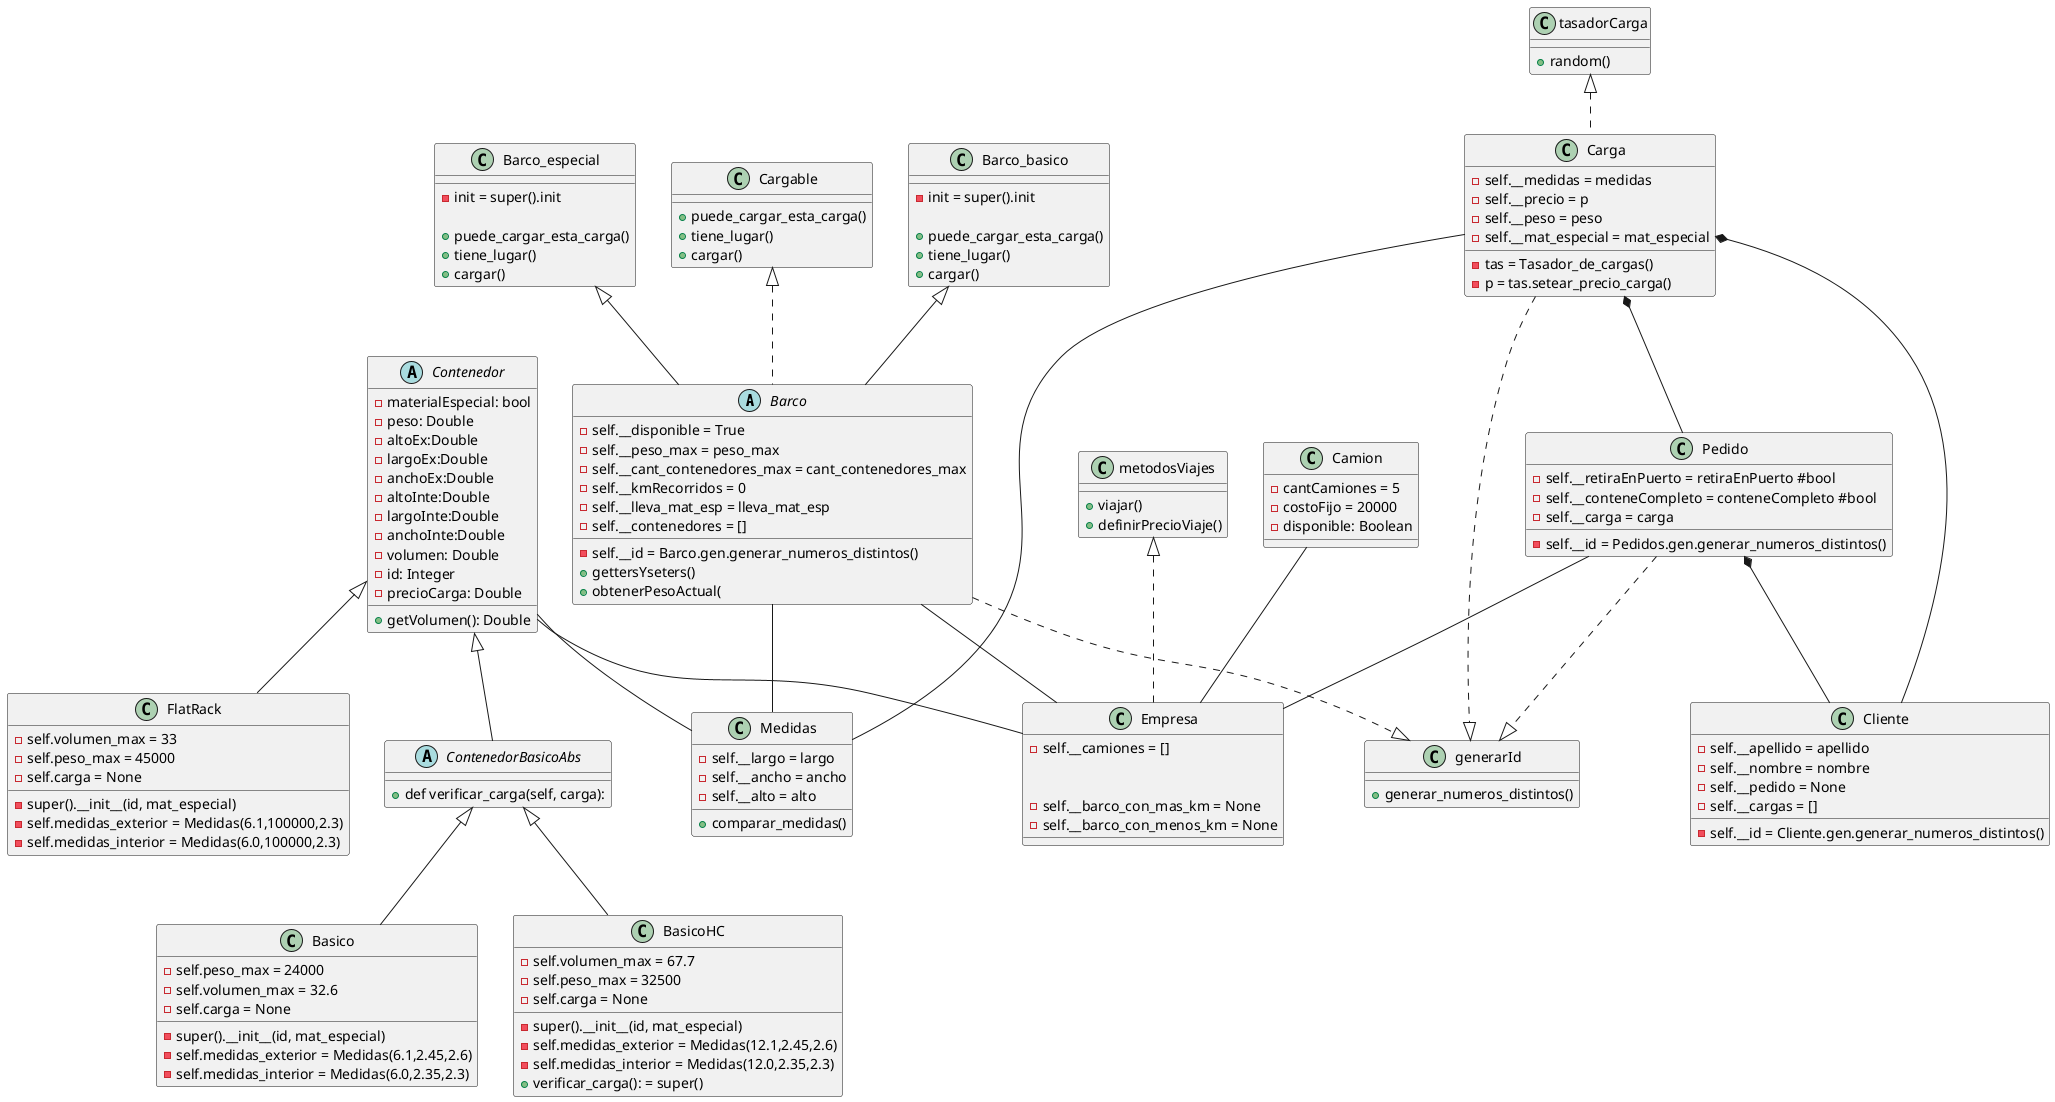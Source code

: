 @startuml

abstract class Barco{
    -self.__id = Barco.gen.generar_numeros_distintos()
    -self.__disponible = True
    -self.__peso_max = peso_max
    -self.__cant_contenedores_max = cant_contenedores_max
    -self.__kmRecorridos = 0
    -self.__lleva_mat_esp = lleva_mat_esp
    -self.__contenedores = []

    +gettersYseters()
    +obtenerPesoActual(
}

class Barco_basico{
    -init = super().init

    +puede_cargar_esta_carga()
    +tiene_lugar()
    +cargar()
}

class Barco_especial{
    -init = super().init

    +puede_cargar_esta_carga()
    +tiene_lugar()
    +cargar()
}
class Cargable{
    +puede_cargar_esta_carga()
    +tiene_lugar()
    +cargar()
}


abstract class Contenedor{
    -materialEspecial: bool
    -peso: Double
    -altoEx:Double
    -largoEx:Double
    -anchoEx:Double
    -altoInte:Double
    -largoInte:Double
    -anchoInte:Double
    -volumen: Double
    -id: Integer
    -precioCarga: Double


    +getVolumen(): Double
}

class FlatRack{
    -super().__init__(id, mat_especial)
    -self.medidas_exterior = Medidas(6.1,100000,2.3)
    -self.medidas_interior = Medidas(6.0,100000,2.3)
    -self.volumen_max = 33
    -self.peso_max = 45000
    -self.carga = None
}

abstract class ContenedorBasicoAbs{
    +def verificar_carga(self, carga):
}

class Basico{
    -super().__init__(id, mat_especial)
    -self.medidas_exterior = Medidas(6.1,2.45,2.6)
    -self.medidas_interior = Medidas(6.0,2.35,2.3)
    -self.peso_max = 24000
    -self.volumen_max = 32.6
    -self.carga = None
}

class BasicoHC{
    -super().__init__(id, mat_especial)
    -self.medidas_exterior = Medidas(12.1,2.45,2.6)
    -self.medidas_interior = Medidas(12.0,2.35,2.3)
    -self.volumen_max = 67.7
    -self.peso_max = 32500
    -self.carga = None

    +verificar_carga(): = super()
}








class Camion{
    -cantCamiones = 5
    -costoFijo = 20000
    -disponible: Boolean
}






class Carga{
    -tas = Tasador_de_cargas()
    -p = tas.setear_precio_carga()
    -self.__medidas = medidas
    -self.__precio = p
    -self.__peso = peso
    -self.__mat_especial = mat_especial
}


class Pedido{
    -self.__retiraEnPuerto = retiraEnPuerto #bool
    -self.__conteneCompleto = conteneCompleto #bool
    -self.__id = Pedidos.gen.generar_numeros_distintos()
    -self.__carga = carga
}

class Cliente{
    -self.__apellido = apellido
    -self.__nombre = nombre
    -self.__id = Cliente.gen.generar_numeros_distintos()
    -self.__pedido = None
    -self.__cargas = []
}

class Empresa implements metodosViajes{
    -self.__camiones = []

            ' for i in range(5):'
                ' camion = Camion(i)'
               ' self.__camiones.append(camion)'
            ' for barco in barcos:'
                 'self.__barcos.append(barco)'

    -self.__barco_con_mas_km = None
    -self.__barco_con_menos_km = None
}

class generarId{
    +generar_numeros_distintos()
}

class Medidas{
    -self.__largo = largo
    -self.__ancho = ancho
    -self.__alto = alto

    +comparar_medidas()
}

class metodosViajes{
    +viajar()
    +definirPrecioViaje()
}

class tasadorCarga{
    +random()
}

Carga..|>generarId
Barco..|>generarId
Pedido..|>generarId
ContenedorBasicoAbs<|--Basico
ContenedorBasicoAbs<|--BasicoHC
Contenedor<|--ContenedorBasicoAbs
Contenedor<|--FlatRack

Barco_basico<|--Barco
Barco_especial<|--Barco

Cargable<|..Barco

tasadorCarga<|..Carga

Barco--Empresa
Camion--Empresa
Pedido--Empresa
Contenedor--Empresa

Contenedor--Medidas
Carga--Medidas
Barco--Medidas


Pedido*--Cliente
Carga*--Cliente
Carga*--Pedido
@enduml